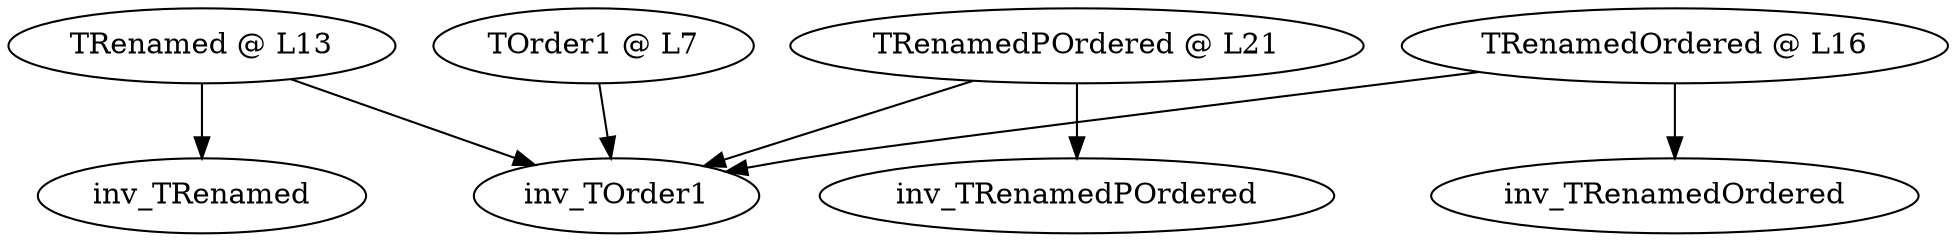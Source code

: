 digraph G {
	 TRenamedOrdered [label="TRenamedOrdered @ L16"]
	 TRenamedOrdered -> inv_TOrder1;
	 TRenamedOrdered -> inv_TRenamedOrdered;
	 TRenamed [label="TRenamed @ L13"]
	 TRenamed -> inv_TOrder1;
	 TRenamed -> inv_TRenamed;
	 TOrder1 [label="TOrder1 @ L7"]
	 TOrder1 -> inv_TOrder1;
	 TRenamedPOrdered [label="TRenamedPOrdered @ L21"]
	 TRenamedPOrdered -> inv_TOrder1;
	 TRenamedPOrdered -> inv_TRenamedPOrdered;
}

